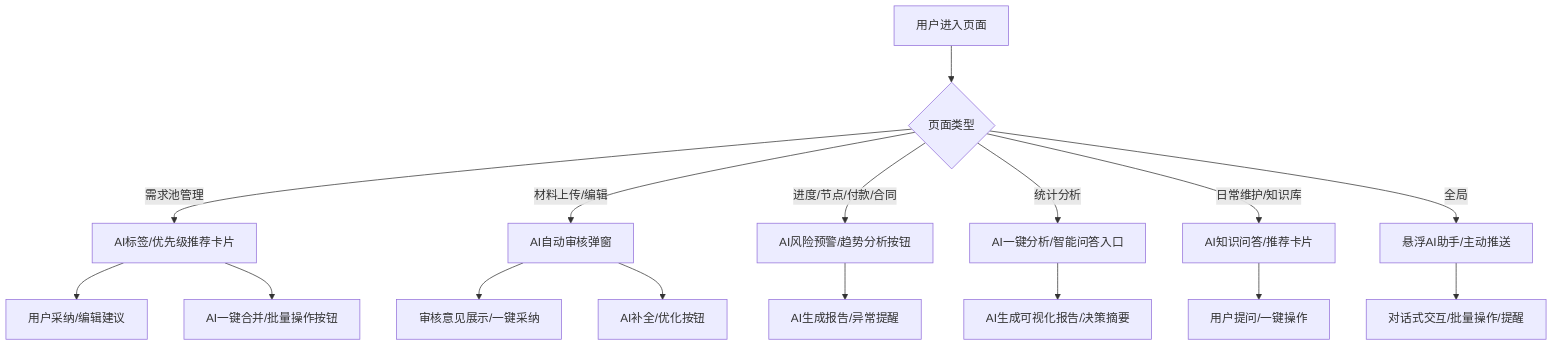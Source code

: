 flowchart TD
    A[用户进入页面] --> B{页面类型}
    B -- 需求池管理 --> C1[AI标签/优先级推荐卡片]
    C1 --> D1[用户采纳/编辑建议]
    C1 --> E1[AI一键合并/批量操作按钮]
    B -- 材料上传/编辑 --> C2[AI自动审核弹窗]
    C2 --> D2[审核意见展示/一键采纳]
    C2 --> E2[AI补全/优化按钮]
    B -- 进度/节点/付款/合同 --> C3[AI风险预警/趋势分析按钮]
    C3 --> D3[AI生成报告/异常提醒]
    B -- 统计分析 --> C4[AI一键分析/智能问答入口]
    C4 --> D4[AI生成可视化报告/决策摘要]
    B -- 日常维护/知识库 --> C5[AI知识问答/推荐卡片]
    C5 --> D5[用户提问/一键操作]
    B -- 全局 --> C6[悬浮AI助手/主动推送]
    C6 --> D6[对话式交互/批量操作/提醒]
